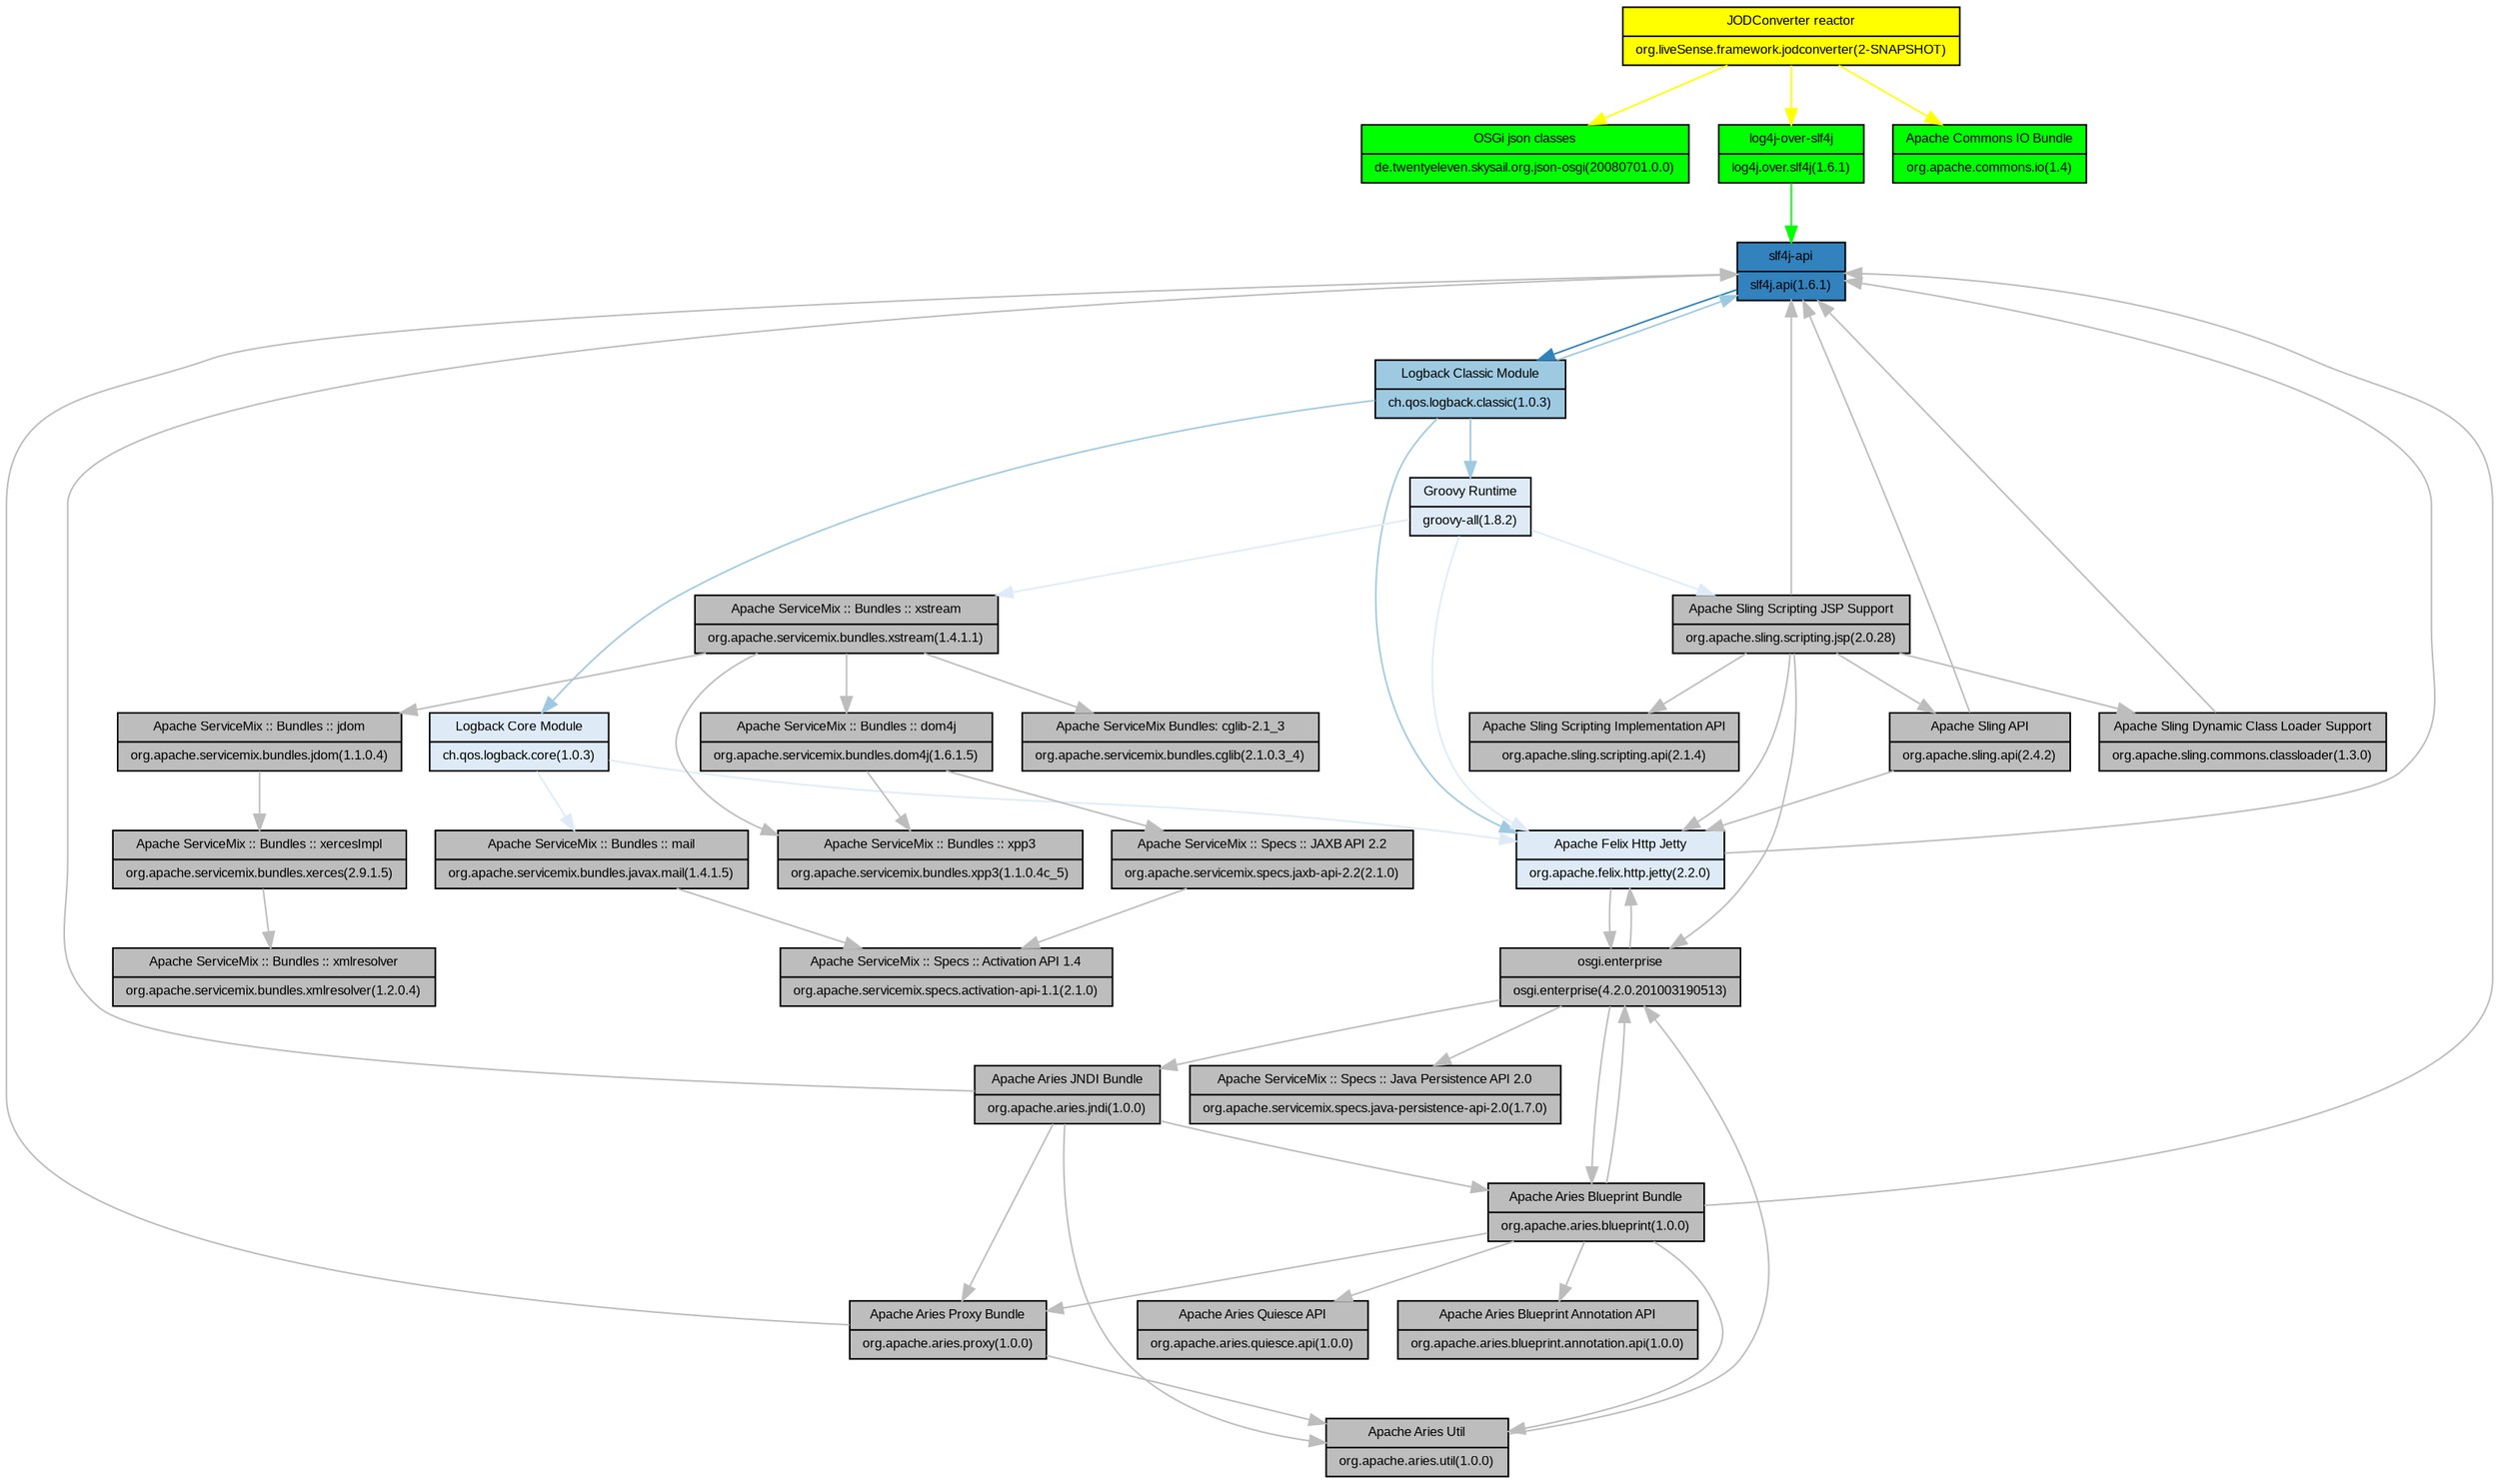 digraph {
	node[shape=record, fontname="Arial", fontsize=8]node [style=filled, fillcolor=yellow, label= "{JODConverter reactor | org.liveSense.framework.jodconverter(2-SNAPSHOT)}"] org_liveSense_framework_jodconverter;
node [style=filled, fillcolor=green, label= "{OSGi json classes | de.twentyeleven.skysail.org.json-osgi(20080701.0.0)}"] de_twentyeleven_skysail_org_json_osgi;
node [style=filled, fillcolor=green, label= "{log4j-over-slf4j | log4j.over.slf4j(1.6.1)}"] log4j_over_slf4j;
node [style=filled, fillcolor=green, label= "{Apache Commons IO Bundle | org.apache.commons.io(1.4)}"] org_apache_commons_io;
node [style=filled, fillcolor="/blues3/3", label= "{slf4j-api | slf4j.api(1.6.1)}"] slf4j_api;
node [style=filled, fillcolor="/blues3/2", label= "{Logback Classic Module | ch.qos.logback.classic(1.0.3)}"] ch_qos_logback_classic;
node [style=filled, fillcolor="/blues3/1", label= "{Groovy Runtime | groovy-all(1.8.2)}"] groovy_all;
node [style=filled, fillcolor="/blues3/1", label= "{Apache Felix Http Jetty | org.apache.felix.http.jetty(2.2.0)}"] org_apache_felix_http_jetty;
node [style=filled, fillcolor="/blues3/1", label= "{Logback Core Module | ch.qos.logback.core(1.0.3)}"] ch_qos_logback_core;
node [style=filled, fillcolor="/greys3/2", label= "{Apache ServiceMix :: Bundles :: xstream | org.apache.servicemix.bundles.xstream(1.4.1.1)}"] org_apache_servicemix_bundles_xstream;
node [style=filled, fillcolor="/greys3/2", label= "{Apache Sling Scripting JSP Support | org.apache.sling.scripting.jsp(2.0.28)}"] org_apache_sling_scripting_jsp;
node [style=filled, fillcolor="/greys3/2", label= "{Apache ServiceMix :: Bundles :: mail | org.apache.servicemix.bundles.javax.mail(1.4.1.5)}"] org_apache_servicemix_bundles_javax_mail;
node [style=filled, fillcolor="/greys3/2", label= "{osgi.enterprise | osgi.enterprise(4.2.0.201003190513)}"] osgi_enterprise;
node [style=filled, fillcolor="/greys3/2", label= "{Apache ServiceMix :: Bundles :: xpp3 | org.apache.servicemix.bundles.xpp3(1.1.0.4c_5)}"] org_apache_servicemix_bundles_xpp3;
node [style=filled, fillcolor="/greys3/2", label= "{Apache ServiceMix Bundles: cglib-2.1_3 | org.apache.servicemix.bundles.cglib(2.1.0.3_4)}"] org_apache_servicemix_bundles_cglib;
node [style=filled, fillcolor="/greys3/2", label= "{Apache ServiceMix :: Bundles :: jdom | org.apache.servicemix.bundles.jdom(1.1.0.4)}"] org_apache_servicemix_bundles_jdom;
node [style=filled, fillcolor="/greys3/2", label= "{Apache ServiceMix :: Bundles :: dom4j | org.apache.servicemix.bundles.dom4j(1.6.1.5)}"] org_apache_servicemix_bundles_dom4j;
node [style=filled, fillcolor="/greys3/2", label= "{Apache Sling Scripting Implementation API | org.apache.sling.scripting.api(2.1.4)}"] org_apache_sling_scripting_api;
node [style=filled, fillcolor="/greys3/2", label= "{Apache Sling API | org.apache.sling.api(2.4.2)}"] org_apache_sling_api;
node [style=filled, fillcolor="/greys3/2", label= "{Apache Sling Dynamic Class Loader Support | org.apache.sling.commons.classloader(1.3.0)}"] org_apache_sling_commons_classloader;
node [style=filled, fillcolor="/greys3/2", label= "{Apache Aries Blueprint Bundle | org.apache.aries.blueprint(1.0.0)}"] org_apache_aries_blueprint;
node [style=filled, fillcolor="/greys3/2", label= "{Apache ServiceMix :: Specs :: Java Persistence API 2.0 | org.apache.servicemix.specs.java-persistence-api-2.0(1.7.0)}"] org_apache_servicemix_specs_java_persistence_api_2_0;
node [style=filled, fillcolor="/greys3/2", label= "{Apache Aries JNDI Bundle | org.apache.aries.jndi(1.0.0)}"] org_apache_aries_jndi;
node [style=filled, fillcolor="/greys3/2", label= "{Apache ServiceMix :: Bundles :: xercesImpl | org.apache.servicemix.bundles.xerces(2.9.1.5)}"] org_apache_servicemix_bundles_xerces;
node [style=filled, fillcolor="/greys3/2", label= "{Apache ServiceMix :: Specs :: JAXB API 2.2 | org.apache.servicemix.specs.jaxb-api-2.2(2.1.0)}"] org_apache_servicemix_specs_jaxb_api_2_2;
node [style=filled, fillcolor="/greys3/2", label= "{Apache Aries Proxy Bundle | org.apache.aries.proxy(1.0.0)}"] org_apache_aries_proxy;
node [style=filled, fillcolor="/greys3/2", label= "{Apache Aries Quiesce API | org.apache.aries.quiesce.api(1.0.0)}"] org_apache_aries_quiesce_api;
node [style=filled, fillcolor="/greys3/2", label= "{Apache Aries Util | org.apache.aries.util(1.0.0)}"] org_apache_aries_util;
node [style=filled, fillcolor="/greys3/2", label= "{Apache Aries Blueprint Annotation API | org.apache.aries.blueprint.annotation.api(1.0.0)}"] org_apache_aries_blueprint_annotation_api;
node [style=filled, fillcolor="/greys3/2", label= "{Apache ServiceMix :: Bundles :: xmlresolver | org.apache.servicemix.bundles.xmlresolver(1.2.0.4)}"] org_apache_servicemix_bundles_xmlresolver;
node [style=filled, fillcolor="/greys3/2", label= "{Apache ServiceMix :: Specs :: Activation API 1.4 | org.apache.servicemix.specs.activation-api-1.1(2.1.0)}"] org_apache_servicemix_specs_activation_api_1_1;
org_liveSense_framework_jodconverter -> de_twentyeleven_skysail_org_json_osgi [color=yellow];
org_liveSense_framework_jodconverter -> log4j_over_slf4j [color=yellow];
org_liveSense_framework_jodconverter -> org_apache_commons_io [color=yellow];
log4j_over_slf4j -> slf4j_api [color=green];
slf4j_api -> ch_qos_logback_classic [color="/blues3/3"];
ch_qos_logback_classic -> groovy_all [color="/blues3/2"];
ch_qos_logback_classic -> org_apache_felix_http_jetty [color="/blues3/2"];
ch_qos_logback_classic -> slf4j_api [color="/blues3/2"];
ch_qos_logback_classic -> ch_qos_logback_core [color="/blues3/2"];
groovy_all -> org_apache_felix_http_jetty [color="/blues3/1"];
groovy_all -> org_apache_servicemix_bundles_xstream [color="/blues3/1"];
groovy_all -> org_apache_sling_scripting_jsp [color="/blues3/1"];
ch_qos_logback_core -> org_apache_felix_http_jetty [color="/blues3/1"];
ch_qos_logback_core -> org_apache_servicemix_bundles_javax_mail [color="/blues3/1"];
org_apache_felix_http_jetty -> slf4j_api [color="/greys3/2"];
org_apache_felix_http_jetty -> osgi_enterprise [color="/greys3/2"];
org_apache_servicemix_bundles_xstream -> org_apache_servicemix_bundles_xpp3 [color="/greys3/2"];
org_apache_servicemix_bundles_xstream -> org_apache_servicemix_bundles_cglib [color="/greys3/2"];
org_apache_servicemix_bundles_xstream -> org_apache_servicemix_bundles_jdom [color="/greys3/2"];
org_apache_servicemix_bundles_xstream -> org_apache_servicemix_bundles_dom4j [color="/greys3/2"];
org_apache_sling_scripting_jsp -> org_apache_sling_scripting_api [color="/greys3/2"];
org_apache_sling_scripting_jsp -> org_apache_felix_http_jetty [color="/greys3/2"];
org_apache_sling_scripting_jsp -> org_apache_sling_api [color="/greys3/2"];
org_apache_sling_scripting_jsp -> org_apache_sling_commons_classloader [color="/greys3/2"];
org_apache_sling_scripting_jsp -> slf4j_api [color="/greys3/2"];
org_apache_sling_scripting_jsp -> osgi_enterprise [color="/greys3/2"];
org_apache_servicemix_bundles_javax_mail -> org_apache_servicemix_specs_activation_api_1_1 [color="/greys3/2"];
osgi_enterprise -> org_apache_felix_http_jetty [color="/greys3/2"];
osgi_enterprise -> org_apache_aries_blueprint [color="/greys3/2"];
osgi_enterprise -> org_apache_servicemix_specs_java_persistence_api_2_0 [color="/greys3/2"];
osgi_enterprise -> org_apache_aries_jndi [color="/greys3/2"];
org_apache_servicemix_bundles_jdom -> org_apache_servicemix_bundles_xerces [color="/greys3/2"];
org_apache_servicemix_bundles_dom4j -> org_apache_servicemix_bundles_xpp3 [color="/greys3/2"];
org_apache_servicemix_bundles_dom4j -> org_apache_servicemix_specs_jaxb_api_2_2 [color="/greys3/2"];
org_apache_sling_api -> org_apache_felix_http_jetty [color="/greys3/2"];
org_apache_sling_api -> slf4j_api [color="/greys3/2"];
org_apache_sling_commons_classloader -> slf4j_api [color="/greys3/2"];
org_apache_aries_blueprint -> org_apache_aries_proxy [color="/greys3/2"];
org_apache_aries_blueprint -> org_apache_aries_quiesce_api [color="/greys3/2"];
org_apache_aries_blueprint -> org_apache_aries_util [color="/greys3/2"];
org_apache_aries_blueprint -> slf4j_api [color="/greys3/2"];
org_apache_aries_blueprint -> osgi_enterprise [color="/greys3/2"];
org_apache_aries_blueprint -> org_apache_aries_blueprint_annotation_api [color="/greys3/2"];
org_apache_aries_jndi -> slf4j_api [color="/greys3/2"];
org_apache_aries_jndi -> org_apache_aries_blueprint [color="/greys3/2"];
org_apache_aries_jndi -> org_apache_aries_util [color="/greys3/2"];
org_apache_aries_jndi -> org_apache_aries_proxy [color="/greys3/2"];
org_apache_servicemix_bundles_xerces -> org_apache_servicemix_bundles_xmlresolver [color="/greys3/2"];
org_apache_servicemix_specs_jaxb_api_2_2 -> org_apache_servicemix_specs_activation_api_1_1 [color="/greys3/2"];
org_apache_aries_proxy -> slf4j_api [color="/greys3/2"];
org_apache_aries_proxy -> org_apache_aries_util [color="/greys3/2"];
org_apache_aries_util -> osgi_enterprise [color="/greys3/2"];
{rank=same;de_twentyeleven_skysail_org_json_osgi;log4j_over_slf4j;org_apache_commons_io;};}

